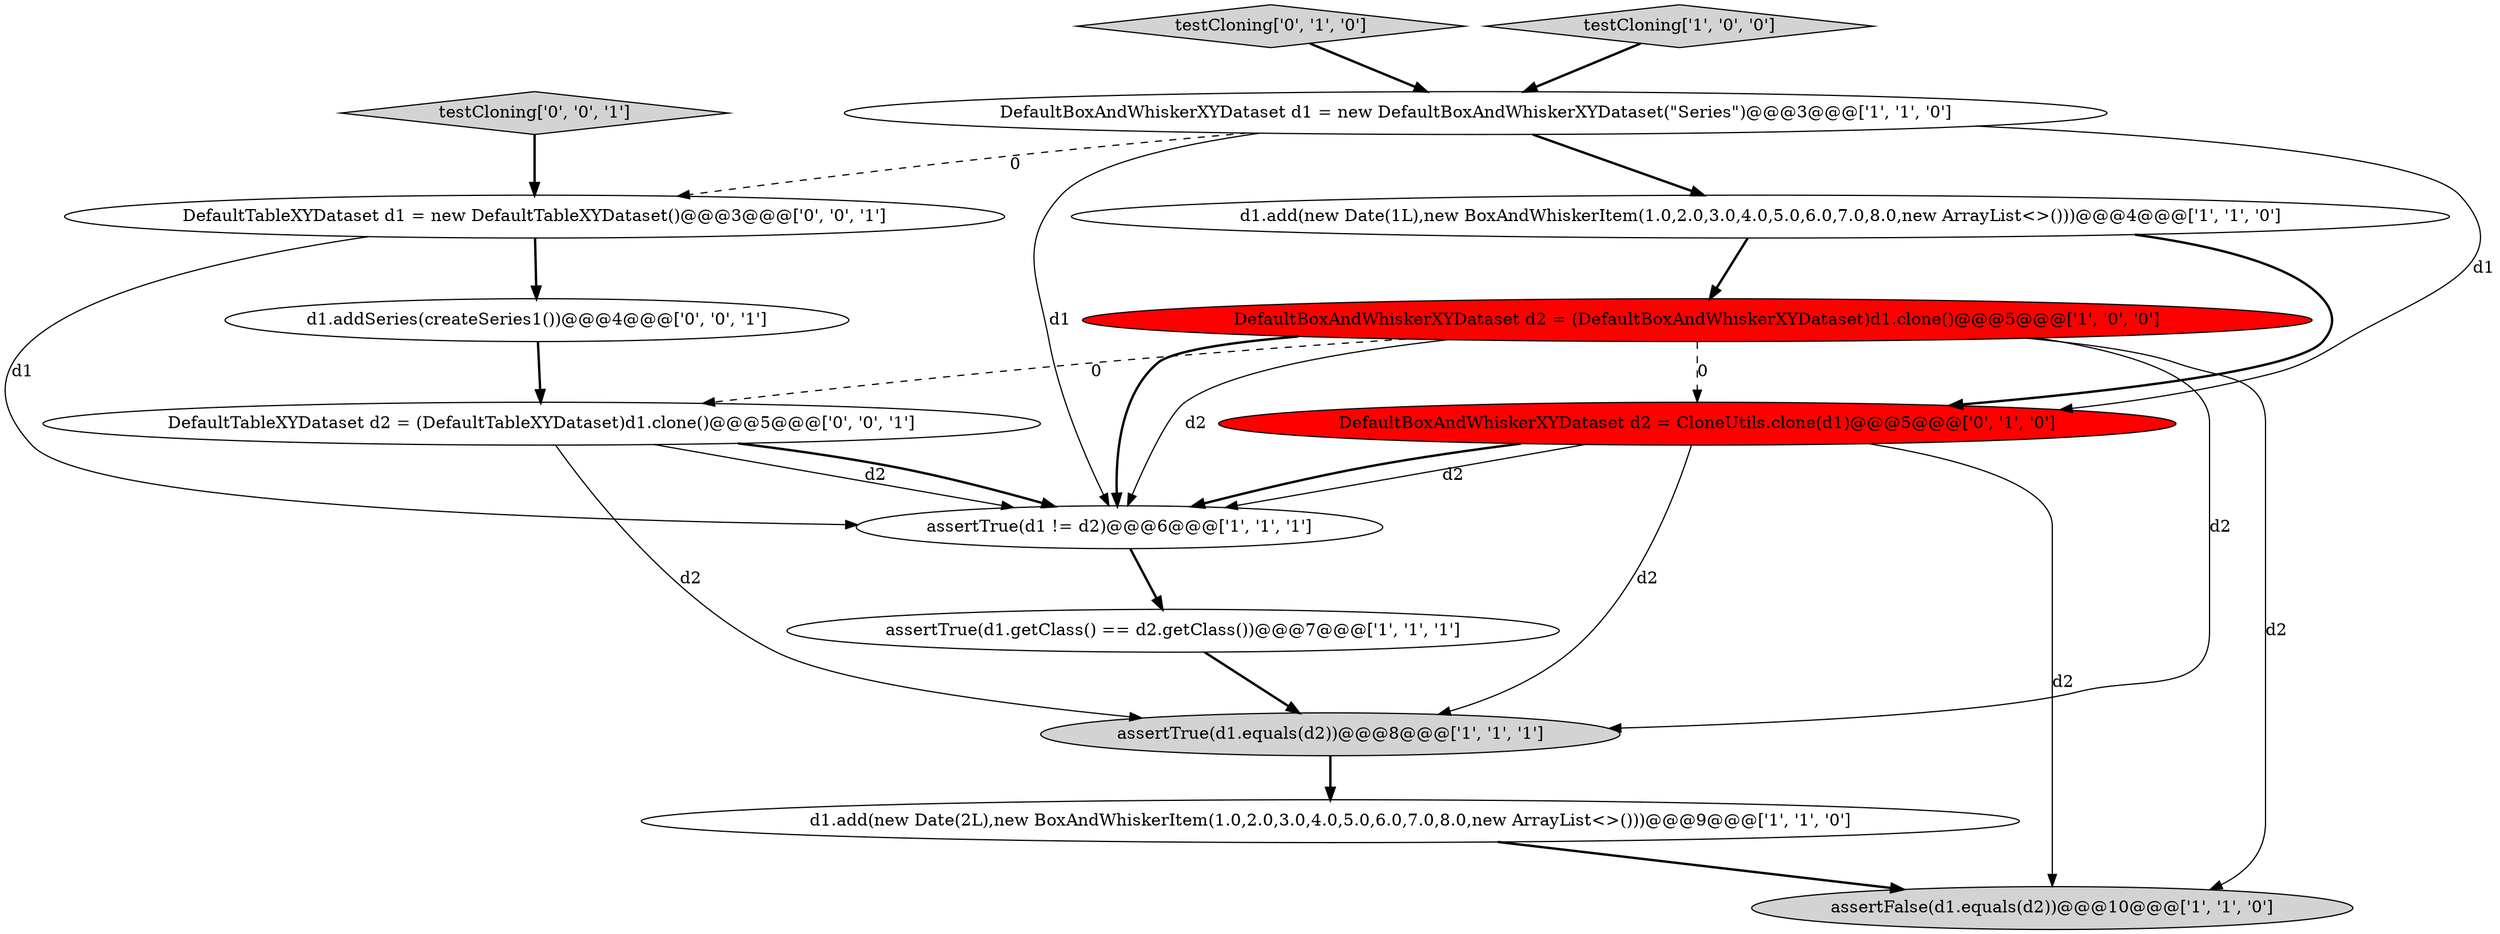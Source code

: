 digraph {
12 [style = filled, label = "testCloning['0', '0', '1']", fillcolor = lightgray, shape = diamond image = "AAA0AAABBB3BBB"];
3 [style = filled, label = "d1.add(new Date(1L),new BoxAndWhiskerItem(1.0,2.0,3.0,4.0,5.0,6.0,7.0,8.0,new ArrayList<>()))@@@4@@@['1', '1', '0']", fillcolor = white, shape = ellipse image = "AAA0AAABBB1BBB"];
6 [style = filled, label = "d1.add(new Date(2L),new BoxAndWhiskerItem(1.0,2.0,3.0,4.0,5.0,6.0,7.0,8.0,new ArrayList<>()))@@@9@@@['1', '1', '0']", fillcolor = white, shape = ellipse image = "AAA0AAABBB1BBB"];
11 [style = filled, label = "d1.addSeries(createSeries1())@@@4@@@['0', '0', '1']", fillcolor = white, shape = ellipse image = "AAA0AAABBB3BBB"];
7 [style = filled, label = "assertFalse(d1.equals(d2))@@@10@@@['1', '1', '0']", fillcolor = lightgray, shape = ellipse image = "AAA0AAABBB1BBB"];
10 [style = filled, label = "DefaultBoxAndWhiskerXYDataset d2 = CloneUtils.clone(d1)@@@5@@@['0', '1', '0']", fillcolor = red, shape = ellipse image = "AAA1AAABBB2BBB"];
1 [style = filled, label = "DefaultBoxAndWhiskerXYDataset d2 = (DefaultBoxAndWhiskerXYDataset)d1.clone()@@@5@@@['1', '0', '0']", fillcolor = red, shape = ellipse image = "AAA1AAABBB1BBB"];
9 [style = filled, label = "testCloning['0', '1', '0']", fillcolor = lightgray, shape = diamond image = "AAA0AAABBB2BBB"];
8 [style = filled, label = "assertTrue(d1.equals(d2))@@@8@@@['1', '1', '1']", fillcolor = lightgray, shape = ellipse image = "AAA0AAABBB1BBB"];
2 [style = filled, label = "testCloning['1', '0', '0']", fillcolor = lightgray, shape = diamond image = "AAA0AAABBB1BBB"];
14 [style = filled, label = "DefaultTableXYDataset d2 = (DefaultTableXYDataset)d1.clone()@@@5@@@['0', '0', '1']", fillcolor = white, shape = ellipse image = "AAA0AAABBB3BBB"];
5 [style = filled, label = "assertTrue(d1 != d2)@@@6@@@['1', '1', '1']", fillcolor = white, shape = ellipse image = "AAA0AAABBB1BBB"];
13 [style = filled, label = "DefaultTableXYDataset d1 = new DefaultTableXYDataset()@@@3@@@['0', '0', '1']", fillcolor = white, shape = ellipse image = "AAA0AAABBB3BBB"];
0 [style = filled, label = "DefaultBoxAndWhiskerXYDataset d1 = new DefaultBoxAndWhiskerXYDataset(\"Series\")@@@3@@@['1', '1', '0']", fillcolor = white, shape = ellipse image = "AAA0AAABBB1BBB"];
4 [style = filled, label = "assertTrue(d1.getClass() == d2.getClass())@@@7@@@['1', '1', '1']", fillcolor = white, shape = ellipse image = "AAA0AAABBB1BBB"];
1->5 [style = bold, label=""];
0->3 [style = bold, label=""];
10->5 [style = solid, label="d2"];
1->7 [style = solid, label="d2"];
10->7 [style = solid, label="d2"];
9->0 [style = bold, label=""];
3->1 [style = bold, label=""];
1->14 [style = dashed, label="0"];
11->14 [style = bold, label=""];
8->6 [style = bold, label=""];
1->10 [style = dashed, label="0"];
13->11 [style = bold, label=""];
14->5 [style = solid, label="d2"];
1->8 [style = solid, label="d2"];
3->10 [style = bold, label=""];
12->13 [style = bold, label=""];
1->5 [style = solid, label="d2"];
2->0 [style = bold, label=""];
10->5 [style = bold, label=""];
5->4 [style = bold, label=""];
10->8 [style = solid, label="d2"];
0->13 [style = dashed, label="0"];
13->5 [style = solid, label="d1"];
4->8 [style = bold, label=""];
0->5 [style = solid, label="d1"];
0->10 [style = solid, label="d1"];
6->7 [style = bold, label=""];
14->8 [style = solid, label="d2"];
14->5 [style = bold, label=""];
}
